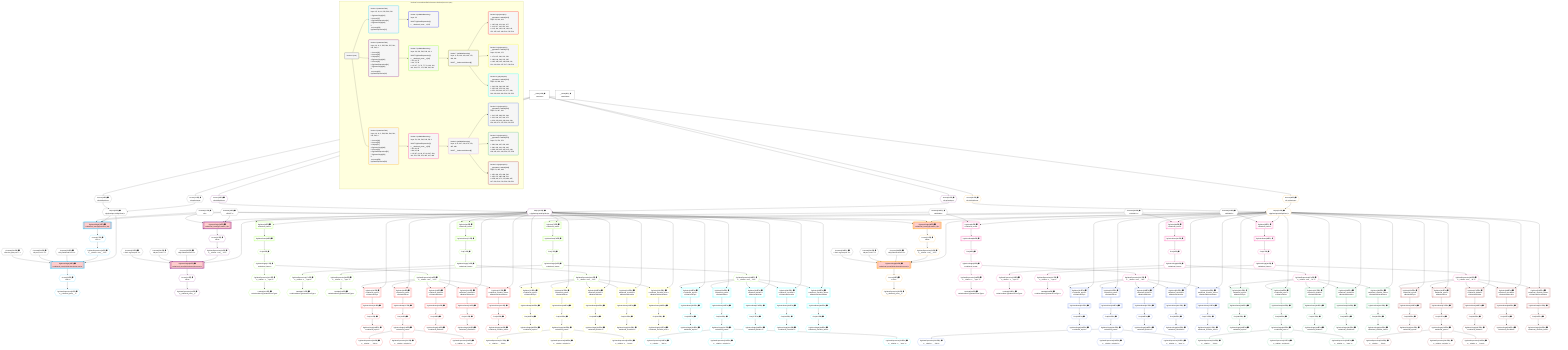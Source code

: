 %%{init: {'themeVariables': { 'fontSize': '12px'}}}%%
graph TD
    classDef path fill:#eee,stroke:#000,color:#000
    classDef plan fill:#fff,stroke-width:1px,color:#000
    classDef itemplan fill:#fff,stroke-width:2px,color:#000
    classDef unbatchedplan fill:#dff,stroke-width:1px,color:#000
    classDef sideeffectplan fill:#fcc,stroke-width:2px,color:#000
    classDef bucket fill:#f6f6f6,color:#000,stroke-width:2px,text-align:left

    subgraph "Buckets for mutations/basics/create-relational-post-no-query"
    Bucket0("Bucket 0 (root)"):::bucket
    Bucket1("Bucket 1 (mutationField)<br />Deps: 15, 10, 11, 532, 533, 534<br /><br />1: PgInsertSingle[12]<br />2: Access[17]<br />3: PgClassExpression[16]<br />4: PgInsertSingle[18]<br />5: <br />ᐳ: Access[23], PgClassExpression[22]"):::bucket
    Bucket2("Bucket 2 (mutationField)<br />Deps: 10, 11, 2, 535, 536, 537, 541, 542, 543, 4<br /><br />1: Access[31]<br />2: Access[32]<br />3: Object[33]<br />4: PgInsertSingle[30]<br />5: Access[35]<br />6: PgClassExpression[34]<br />7: PgInsertSingle[36]<br />8: <br />ᐳ: Access[41], PgClassExpression[40]"):::bucket
    Bucket3("Bucket 3 (mutationField)<br />Deps: 10, 11, 2, 538, 539, 540, 541, 542, 543, 4<br /><br />1: Access[49]<br />2: Access[50]<br />3: Object[51]<br />4: PgInsertSingle[48]<br />5: Access[53]<br />6: PgClassExpression[52]<br />7: PgInsertSingle[54]<br />8: <br />ᐳ: Access[59], PgClassExpression[58]"):::bucket
    Bucket4("Bucket 4 (nullableBoundary)<br />Deps: 22<br /><br />ROOT PgClassExpression{1}ᐸ__relational_posts__ᐳ[22]"):::bucket
    Bucket5("Bucket 5 (nullableBoundary)<br />Deps: 33, 541, 542, 543, 40, 4<br /><br />ROOT PgClassExpression{2}ᐸ__relational_posts__ᐳ[40]<br />1: 61, 69, 75<br />2: 66, 72, 78<br />ᐳ: 65, 67, 71, 73, 77, 79, 100, 102, 103, 169, 171, 172, 238, 240, 241"):::bucket
    Bucket6("Bucket 6 (nullableBoundary)<br />Deps: 51, 541, 542, 543, 58, 4<br /><br />ROOT PgClassExpression{3}ᐸ__relational_posts__ᐳ[58]<br />1: 81, 89, 95<br />2: 86, 92, 98<br />ᐳ: 85, 87, 91, 93, 97, 99, 307, 309, 310, 376, 378, 379, 445, 447, 448"):::bucket
    Bucket7("Bucket 7 (nullableBoundary)<br />Deps: 4, 33, 100, 103, 169, 172, 238, 241<br /><br />ROOT __ValueᐸrootValueᐳ[4]"):::bucket
    Bucket8("Bucket 8 (nullableBoundary)<br />Deps: 4, 51, 307, 310, 376, 379, 445, 448<br /><br />ROOT __ValueᐸrootValueᐳ[4]"):::bucket
    Bucket9("Bucket 9 (polymorphic)<br />__typename: Lambda[103]<br />Deps: 33, 100, 103<br /><br />1: 105, 118, 131, 144, 157<br />2: 114, 127, 140, 153, 166<br />ᐳ: 113, 116, 126, 129, 139, 142, 152, 155, 165, 168, 514, 515, 516"):::bucket
    Bucket10("Bucket 10 (polymorphic)<br />__typename: Lambda[172]<br />Deps: 33, 169, 172<br /><br />1: 174, 187, 200, 213, 226<br />2: 183, 196, 209, 222, 235<br />ᐳ: 182, 185, 195, 198, 208, 211, 221, 224, 234, 237, 517, 518, 519"):::bucket
    Bucket11("Bucket 11 (polymorphic)<br />__typename: Lambda[241]<br />Deps: 33, 238, 241<br /><br />1: 243, 256, 269, 282, 295<br />2: 252, 265, 278, 291, 304<br />ᐳ: 251, 254, 264, 267, 277, 280, 290, 293, 303, 306, 520, 521, 522"):::bucket
    Bucket12("Bucket 12 (polymorphic)<br />__typename: Lambda[310]<br />Deps: 51, 307, 310<br /><br />1: 312, 325, 338, 351, 364<br />2: 321, 334, 347, 360, 373<br />ᐳ: 320, 323, 333, 336, 346, 349, 359, 362, 372, 375, 523, 524, 525"):::bucket
    Bucket13("Bucket 13 (polymorphic)<br />__typename: Lambda[379]<br />Deps: 51, 376, 379<br /><br />1: 381, 394, 407, 420, 433<br />2: 390, 403, 416, 429, 442<br />ᐳ: 389, 392, 402, 405, 415, 418, 428, 431, 441, 444, 526, 527, 528"):::bucket
    Bucket14("Bucket 14 (polymorphic)<br />__typename: Lambda[448]<br />Deps: 51, 445, 448<br /><br />1: 450, 463, 476, 489, 502<br />2: 459, 472, 485, 498, 511<br />ᐳ: 458, 461, 471, 474, 484, 487, 497, 500, 510, 513, 529, 530, 531"):::bucket
    end
    Bucket0 --> Bucket1 & Bucket2 & Bucket3
    Bucket1 --> Bucket4
    Bucket2 --> Bucket5
    Bucket3 --> Bucket6
    Bucket5 --> Bucket7
    Bucket6 --> Bucket8
    Bucket7 --> Bucket9 & Bucket10 & Bucket11
    Bucket8 --> Bucket12 & Bucket13 & Bucket14

    %% plan dependencies
    Object15{{"Object[15∈0] ➊<br />ᐸ{pgSettings,withPgClient}ᐳ"}}:::plan
    Access13{{"Access[13∈0] ➊<br />ᐸ2.pgSettingsᐳ"}}:::plan
    Access14{{"Access[14∈0] ➊<br />ᐸ2.withPgClientᐳ"}}:::plan
    Access13 & Access14 --> Object15
    __Value2["__Value[2∈0] ➊<br />ᐸcontextᐳ"]:::plan
    __Value2 --> Access13
    __Value2 --> Access14
    __Value4["__Value[4∈0] ➊<br />ᐸrootValueᐳ"]:::plan
    Constant10{{"Constant[10∈0] ➊<br />ᐸ'POST'ᐳ"}}:::plan
    Constant11{{"Constant[11∈0] ➊<br />ᐸ2ᐳ"}}:::plan
    Constant532{{"Constant[532∈0] ➊<br />ᐸ'My Relational Post 1'ᐳ"}}:::plan
    Constant533{{"Constant[533∈0] ➊<br />ᐸ'A post, innit? 1'ᐳ"}}:::plan
    Constant534{{"Constant[534∈0] ➊<br />ᐸ'Such a great post. 1'ᐳ"}}:::plan
    Constant535{{"Constant[535∈0] ➊<br />ᐸ'My Relational Post 2'ᐳ"}}:::plan
    Constant536{{"Constant[536∈0] ➊<br />ᐸ'A post, innit? 2'ᐳ"}}:::plan
    Constant537{{"Constant[537∈0] ➊<br />ᐸ'Such a great post. 2'ᐳ"}}:::plan
    Constant538{{"Constant[538∈0] ➊<br />ᐸ'My Relational Post 3'ᐳ"}}:::plan
    Constant539{{"Constant[539∈0] ➊<br />ᐸ'A post, innit? 3'ᐳ"}}:::plan
    Constant540{{"Constant[540∈0] ➊<br />ᐸ'Such a great post. 3'ᐳ"}}:::plan
    Constant541{{"Constant[541∈0] ➊<br />ᐸ1000000ᐳ"}}:::plan
    Constant542{{"Constant[542∈0] ➊<br />ᐸ1000001ᐳ"}}:::plan
    Constant543{{"Constant[543∈0] ➊<br />ᐸ1000002ᐳ"}}:::plan
    PgInsertSingle18[["PgInsertSingle[18∈1] ➊<br />ᐸrelational_posts(id,title,description,note)ᐳ"]]:::sideeffectplan
    PgClassExpression16{{"PgClassExpression[16∈1] ➊<br />ᐸ__relation...ems__.”id”ᐳ"}}:::plan
    Object15 & PgClassExpression16 & Constant532 & Constant533 & Constant534 --> PgInsertSingle18
    PgInsertSingle12[["PgInsertSingle[12∈1] ➊<br />ᐸrelational_items(type,author_id)ᐳ"]]:::sideeffectplan
    Object15 & Constant10 & Constant11 --> PgInsertSingle12
    Access17{{"Access[17∈1] ➊<br />ᐸ12.tᐳ"}}:::plan
    Access17 --> PgClassExpression16
    PgInsertSingle12 --> Access17
    PgClassExpression22{{"PgClassExpression[22∈1] ➊<br />ᐸ__relational_posts__ᐳ"}}:::plan
    Access23{{"Access[23∈1] ➊<br />ᐸ18.tᐳ"}}:::plan
    Access23 --> PgClassExpression22
    PgInsertSingle18 --> Access23
    PgInsertSingle36[["PgInsertSingle[36∈2] ➊<br />ᐸrelational_posts(id,title,description,note)ᐳ"]]:::sideeffectplan
    Object33{{"Object[33∈2] ➊<br />ᐸ{pgSettings,withPgClient}ᐳ"}}:::plan
    PgClassExpression34{{"PgClassExpression[34∈2] ➊<br />ᐸ__relation...ems__.”id”ᐳ"}}:::plan
    Object33 & PgClassExpression34 & Constant535 & Constant536 & Constant537 --> PgInsertSingle36
    PgInsertSingle30[["PgInsertSingle[30∈2] ➊<br />ᐸrelational_items(type,author_id)ᐳ"]]:::sideeffectplan
    Object33 & Constant10 & Constant11 --> PgInsertSingle30
    Access31{{"Access[31∈2] ➊<br />ᐸ2.pgSettingsᐳ"}}:::plan
    Access32{{"Access[32∈2] ➊<br />ᐸ2.withPgClientᐳ"}}:::plan
    Access31 & Access32 --> Object33
    __Value2 --> Access31
    __Value2 --> Access32
    Access35{{"Access[35∈2] ➊<br />ᐸ30.tᐳ"}}:::plan
    Access35 --> PgClassExpression34
    PgInsertSingle30 --> Access35
    PgClassExpression40{{"PgClassExpression[40∈2] ➊<br />ᐸ__relational_posts__ᐳ"}}:::plan
    Access41{{"Access[41∈2] ➊<br />ᐸ36.tᐳ"}}:::plan
    Access41 --> PgClassExpression40
    PgInsertSingle36 --> Access41
    PgSelect61[["PgSelect[61∈5] ➊<br />ᐸrelational_itemsᐳ"]]:::plan
    Object33 & Constant541 --> PgSelect61
    PgSelect69[["PgSelect[69∈5] ➊<br />ᐸrelational_itemsᐳ"]]:::plan
    Object33 & Constant542 --> PgSelect69
    PgSelect75[["PgSelect[75∈5] ➊<br />ᐸrelational_itemsᐳ"]]:::plan
    Object33 & Constant543 --> PgSelect75
    First65{{"First[65∈5] ➊"}}:::plan
    PgSelectRows66[["PgSelectRows[66∈5] ➊"]]:::plan
    PgSelectRows66 --> First65
    PgSelect61 --> PgSelectRows66
    PgSelectSingle67{{"PgSelectSingle[67∈5] ➊<br />ᐸrelational_itemsᐳ"}}:::plan
    First65 --> PgSelectSingle67
    First71{{"First[71∈5] ➊"}}:::plan
    PgSelectRows72[["PgSelectRows[72∈5] ➊"]]:::plan
    PgSelectRows72 --> First71
    PgSelect69 --> PgSelectRows72
    PgSelectSingle73{{"PgSelectSingle[73∈5] ➊<br />ᐸrelational_itemsᐳ"}}:::plan
    First71 --> PgSelectSingle73
    First77{{"First[77∈5] ➊"}}:::plan
    PgSelectRows78[["PgSelectRows[78∈5] ➊"]]:::plan
    PgSelectRows78 --> First77
    PgSelect75 --> PgSelectRows78
    PgSelectSingle79{{"PgSelectSingle[79∈5] ➊<br />ᐸrelational_itemsᐳ"}}:::plan
    First77 --> PgSelectSingle79
    PgClassExpression100{{"PgClassExpression[100∈5] ➊<br />ᐸ__relation...ems__.”id”ᐳ"}}:::plan
    PgSelectSingle67 --> PgClassExpression100
    PgClassExpression102{{"PgClassExpression[102∈5] ➊<br />ᐸ__relation...s__.”type”ᐳ"}}:::plan
    PgSelectSingle67 --> PgClassExpression102
    Lambda103{{"Lambda[103∈5] ➊<br />ᐸrelationalItemTypeNameFromTypeᐳ"}}:::plan
    PgClassExpression102 --> Lambda103
    PgClassExpression169{{"PgClassExpression[169∈5] ➊<br />ᐸ__relation...ems__.”id”ᐳ"}}:::plan
    PgSelectSingle73 --> PgClassExpression169
    PgClassExpression171{{"PgClassExpression[171∈5] ➊<br />ᐸ__relation...s__.”type”ᐳ"}}:::plan
    PgSelectSingle73 --> PgClassExpression171
    Lambda172{{"Lambda[172∈5] ➊<br />ᐸrelationalItemTypeNameFromTypeᐳ"}}:::plan
    PgClassExpression171 --> Lambda172
    PgClassExpression238{{"PgClassExpression[238∈5] ➊<br />ᐸ__relation...ems__.”id”ᐳ"}}:::plan
    PgSelectSingle79 --> PgClassExpression238
    PgClassExpression240{{"PgClassExpression[240∈5] ➊<br />ᐸ__relation...s__.”type”ᐳ"}}:::plan
    PgSelectSingle79 --> PgClassExpression240
    Lambda241{{"Lambda[241∈5] ➊<br />ᐸrelationalItemTypeNameFromTypeᐳ"}}:::plan
    PgClassExpression240 --> Lambda241
    PgSelect105[["PgSelect[105∈9] ➊<br />ᐸrelational_topicsᐳ<br />ᐳRelationalTopic"]]:::plan
    Object33 & PgClassExpression100 --> PgSelect105
    PgSelect118[["PgSelect[118∈9] ➊<br />ᐸrelational_postsᐳ<br />ᐳRelationalPost"]]:::plan
    Object33 & PgClassExpression100 --> PgSelect118
    PgSelect131[["PgSelect[131∈9] ➊<br />ᐸrelational_dividersᐳ<br />ᐳRelationalDivider"]]:::plan
    Object33 & PgClassExpression100 --> PgSelect131
    PgSelect144[["PgSelect[144∈9] ➊<br />ᐸrelational_checklistsᐳ<br />ᐳRelationalChecklist"]]:::plan
    Object33 & PgClassExpression100 --> PgSelect144
    PgSelect157[["PgSelect[157∈9] ➊<br />ᐸrelational_checklist_itemsᐳ<br />ᐳRelationalChecklistItem"]]:::plan
    Object33 & PgClassExpression100 --> PgSelect157
    First113{{"First[113∈9] ➊^"}}:::plan
    PgSelectRows114[["PgSelectRows[114∈9] ➊^"]]:::plan
    PgSelectRows114 --> First113
    PgSelect105 --> PgSelectRows114
    PgSelectSingle116{{"PgSelectSingle[116∈9] ➊^<br />ᐸrelational_topicsᐳ"}}:::plan
    First113 --> PgSelectSingle116
    First126{{"First[126∈9] ➊^"}}:::plan
    PgSelectRows127[["PgSelectRows[127∈9] ➊^"]]:::plan
    PgSelectRows127 --> First126
    PgSelect118 --> PgSelectRows127
    PgSelectSingle129{{"PgSelectSingle[129∈9] ➊^<br />ᐸrelational_postsᐳ"}}:::plan
    First126 --> PgSelectSingle129
    First139{{"First[139∈9] ➊^"}}:::plan
    PgSelectRows140[["PgSelectRows[140∈9] ➊^"]]:::plan
    PgSelectRows140 --> First139
    PgSelect131 --> PgSelectRows140
    PgSelectSingle142{{"PgSelectSingle[142∈9] ➊^<br />ᐸrelational_dividersᐳ"}}:::plan
    First139 --> PgSelectSingle142
    First152{{"First[152∈9] ➊^"}}:::plan
    PgSelectRows153[["PgSelectRows[153∈9] ➊^"]]:::plan
    PgSelectRows153 --> First152
    PgSelect144 --> PgSelectRows153
    PgSelectSingle155{{"PgSelectSingle[155∈9] ➊^<br />ᐸrelational_checklistsᐳ"}}:::plan
    First152 --> PgSelectSingle155
    First165{{"First[165∈9] ➊^"}}:::plan
    PgSelectRows166[["PgSelectRows[166∈9] ➊^"]]:::plan
    PgSelectRows166 --> First165
    PgSelect157 --> PgSelectRows166
    PgSelectSingle168{{"PgSelectSingle[168∈9] ➊^<br />ᐸrelational_checklist_itemsᐳ"}}:::plan
    First165 --> PgSelectSingle168
    PgClassExpression514{{"PgClassExpression[514∈9] ➊^<br />ᐸ__relation...__.”title”ᐳ"}}:::plan
    PgSelectSingle129 --> PgClassExpression514
    PgClassExpression515{{"PgClassExpression[515∈9] ➊^<br />ᐸ__relation...scription”ᐳ"}}:::plan
    PgSelectSingle129 --> PgClassExpression515
    PgClassExpression516{{"PgClassExpression[516∈9] ➊^<br />ᐸ__relation...s__.”note”ᐳ"}}:::plan
    PgSelectSingle129 --> PgClassExpression516
    PgSelect174[["PgSelect[174∈10] ➊<br />ᐸrelational_topicsᐳ<br />ᐳRelationalTopic"]]:::plan
    Object33 & PgClassExpression169 --> PgSelect174
    PgSelect187[["PgSelect[187∈10] ➊<br />ᐸrelational_postsᐳ<br />ᐳRelationalPost"]]:::plan
    Object33 & PgClassExpression169 --> PgSelect187
    PgSelect200[["PgSelect[200∈10] ➊<br />ᐸrelational_dividersᐳ<br />ᐳRelationalDivider"]]:::plan
    Object33 & PgClassExpression169 --> PgSelect200
    PgSelect213[["PgSelect[213∈10] ➊<br />ᐸrelational_checklistsᐳ<br />ᐳRelationalChecklist"]]:::plan
    Object33 & PgClassExpression169 --> PgSelect213
    PgSelect226[["PgSelect[226∈10] ➊<br />ᐸrelational_checklist_itemsᐳ<br />ᐳRelationalChecklistItem"]]:::plan
    Object33 & PgClassExpression169 --> PgSelect226
    First182{{"First[182∈10] ➊^"}}:::plan
    PgSelectRows183[["PgSelectRows[183∈10] ➊^"]]:::plan
    PgSelectRows183 --> First182
    PgSelect174 --> PgSelectRows183
    PgSelectSingle185{{"PgSelectSingle[185∈10] ➊^<br />ᐸrelational_topicsᐳ"}}:::plan
    First182 --> PgSelectSingle185
    First195{{"First[195∈10] ➊^"}}:::plan
    PgSelectRows196[["PgSelectRows[196∈10] ➊^"]]:::plan
    PgSelectRows196 --> First195
    PgSelect187 --> PgSelectRows196
    PgSelectSingle198{{"PgSelectSingle[198∈10] ➊^<br />ᐸrelational_postsᐳ"}}:::plan
    First195 --> PgSelectSingle198
    First208{{"First[208∈10] ➊^"}}:::plan
    PgSelectRows209[["PgSelectRows[209∈10] ➊^"]]:::plan
    PgSelectRows209 --> First208
    PgSelect200 --> PgSelectRows209
    PgSelectSingle211{{"PgSelectSingle[211∈10] ➊^<br />ᐸrelational_dividersᐳ"}}:::plan
    First208 --> PgSelectSingle211
    First221{{"First[221∈10] ➊^"}}:::plan
    PgSelectRows222[["PgSelectRows[222∈10] ➊^"]]:::plan
    PgSelectRows222 --> First221
    PgSelect213 --> PgSelectRows222
    PgSelectSingle224{{"PgSelectSingle[224∈10] ➊^<br />ᐸrelational_checklistsᐳ"}}:::plan
    First221 --> PgSelectSingle224
    First234{{"First[234∈10] ➊^"}}:::plan
    PgSelectRows235[["PgSelectRows[235∈10] ➊^"]]:::plan
    PgSelectRows235 --> First234
    PgSelect226 --> PgSelectRows235
    PgSelectSingle237{{"PgSelectSingle[237∈10] ➊^<br />ᐸrelational_checklist_itemsᐳ"}}:::plan
    First234 --> PgSelectSingle237
    PgClassExpression517{{"PgClassExpression[517∈10] ➊^<br />ᐸ__relation...__.”title”ᐳ"}}:::plan
    PgSelectSingle198 --> PgClassExpression517
    PgClassExpression518{{"PgClassExpression[518∈10] ➊^<br />ᐸ__relation...scription”ᐳ"}}:::plan
    PgSelectSingle198 --> PgClassExpression518
    PgClassExpression519{{"PgClassExpression[519∈10] ➊^<br />ᐸ__relation...s__.”note”ᐳ"}}:::plan
    PgSelectSingle198 --> PgClassExpression519
    PgSelect243[["PgSelect[243∈11] ➊<br />ᐸrelational_topicsᐳ<br />ᐳRelationalTopic"]]:::plan
    Object33 & PgClassExpression238 --> PgSelect243
    PgSelect256[["PgSelect[256∈11] ➊<br />ᐸrelational_postsᐳ<br />ᐳRelationalPost"]]:::plan
    Object33 & PgClassExpression238 --> PgSelect256
    PgSelect269[["PgSelect[269∈11] ➊<br />ᐸrelational_dividersᐳ<br />ᐳRelationalDivider"]]:::plan
    Object33 & PgClassExpression238 --> PgSelect269
    PgSelect282[["PgSelect[282∈11] ➊<br />ᐸrelational_checklistsᐳ<br />ᐳRelationalChecklist"]]:::plan
    Object33 & PgClassExpression238 --> PgSelect282
    PgSelect295[["PgSelect[295∈11] ➊<br />ᐸrelational_checklist_itemsᐳ<br />ᐳRelationalChecklistItem"]]:::plan
    Object33 & PgClassExpression238 --> PgSelect295
    First251{{"First[251∈11] ➊^"}}:::plan
    PgSelectRows252[["PgSelectRows[252∈11] ➊^"]]:::plan
    PgSelectRows252 --> First251
    PgSelect243 --> PgSelectRows252
    PgSelectSingle254{{"PgSelectSingle[254∈11] ➊^<br />ᐸrelational_topicsᐳ"}}:::plan
    First251 --> PgSelectSingle254
    First264{{"First[264∈11] ➊^"}}:::plan
    PgSelectRows265[["PgSelectRows[265∈11] ➊^"]]:::plan
    PgSelectRows265 --> First264
    PgSelect256 --> PgSelectRows265
    PgSelectSingle267{{"PgSelectSingle[267∈11] ➊^<br />ᐸrelational_postsᐳ"}}:::plan
    First264 --> PgSelectSingle267
    First277{{"First[277∈11] ➊^"}}:::plan
    PgSelectRows278[["PgSelectRows[278∈11] ➊^"]]:::plan
    PgSelectRows278 --> First277
    PgSelect269 --> PgSelectRows278
    PgSelectSingle280{{"PgSelectSingle[280∈11] ➊^<br />ᐸrelational_dividersᐳ"}}:::plan
    First277 --> PgSelectSingle280
    First290{{"First[290∈11] ➊^"}}:::plan
    PgSelectRows291[["PgSelectRows[291∈11] ➊^"]]:::plan
    PgSelectRows291 --> First290
    PgSelect282 --> PgSelectRows291
    PgSelectSingle293{{"PgSelectSingle[293∈11] ➊^<br />ᐸrelational_checklistsᐳ"}}:::plan
    First290 --> PgSelectSingle293
    First303{{"First[303∈11] ➊^"}}:::plan
    PgSelectRows304[["PgSelectRows[304∈11] ➊^"]]:::plan
    PgSelectRows304 --> First303
    PgSelect295 --> PgSelectRows304
    PgSelectSingle306{{"PgSelectSingle[306∈11] ➊^<br />ᐸrelational_checklist_itemsᐳ"}}:::plan
    First303 --> PgSelectSingle306
    PgClassExpression520{{"PgClassExpression[520∈11] ➊^<br />ᐸ__relation...__.”title”ᐳ"}}:::plan
    PgSelectSingle267 --> PgClassExpression520
    PgClassExpression521{{"PgClassExpression[521∈11] ➊^<br />ᐸ__relation...scription”ᐳ"}}:::plan
    PgSelectSingle267 --> PgClassExpression521
    PgClassExpression522{{"PgClassExpression[522∈11] ➊^<br />ᐸ__relation...s__.”note”ᐳ"}}:::plan
    PgSelectSingle267 --> PgClassExpression522
    PgInsertSingle54[["PgInsertSingle[54∈3] ➊<br />ᐸrelational_posts(id,title,description,note)ᐳ"]]:::sideeffectplan
    Object51{{"Object[51∈3] ➊<br />ᐸ{pgSettings,withPgClient}ᐳ"}}:::plan
    PgClassExpression52{{"PgClassExpression[52∈3] ➊<br />ᐸ__relation...ems__.”id”ᐳ"}}:::plan
    Object51 & PgClassExpression52 & Constant538 & Constant539 & Constant540 --> PgInsertSingle54
    PgInsertSingle48[["PgInsertSingle[48∈3] ➊<br />ᐸrelational_items(type,author_id)ᐳ"]]:::sideeffectplan
    Object51 & Constant10 & Constant11 --> PgInsertSingle48
    Access49{{"Access[49∈3] ➊<br />ᐸ2.pgSettingsᐳ"}}:::plan
    Access50{{"Access[50∈3] ➊<br />ᐸ2.withPgClientᐳ"}}:::plan
    Access49 & Access50 --> Object51
    __Value2 --> Access49
    __Value2 --> Access50
    Access53{{"Access[53∈3] ➊<br />ᐸ48.tᐳ"}}:::plan
    Access53 --> PgClassExpression52
    PgInsertSingle48 --> Access53
    PgClassExpression58{{"PgClassExpression[58∈3] ➊<br />ᐸ__relational_posts__ᐳ"}}:::plan
    Access59{{"Access[59∈3] ➊<br />ᐸ54.tᐳ"}}:::plan
    Access59 --> PgClassExpression58
    PgInsertSingle54 --> Access59
    PgSelect81[["PgSelect[81∈6] ➊<br />ᐸrelational_itemsᐳ"]]:::plan
    Object51 & Constant541 --> PgSelect81
    PgSelect89[["PgSelect[89∈6] ➊<br />ᐸrelational_itemsᐳ"]]:::plan
    Object51 & Constant542 --> PgSelect89
    PgSelect95[["PgSelect[95∈6] ➊<br />ᐸrelational_itemsᐳ"]]:::plan
    Object51 & Constant543 --> PgSelect95
    First85{{"First[85∈6] ➊"}}:::plan
    PgSelectRows86[["PgSelectRows[86∈6] ➊"]]:::plan
    PgSelectRows86 --> First85
    PgSelect81 --> PgSelectRows86
    PgSelectSingle87{{"PgSelectSingle[87∈6] ➊<br />ᐸrelational_itemsᐳ"}}:::plan
    First85 --> PgSelectSingle87
    First91{{"First[91∈6] ➊"}}:::plan
    PgSelectRows92[["PgSelectRows[92∈6] ➊"]]:::plan
    PgSelectRows92 --> First91
    PgSelect89 --> PgSelectRows92
    PgSelectSingle93{{"PgSelectSingle[93∈6] ➊<br />ᐸrelational_itemsᐳ"}}:::plan
    First91 --> PgSelectSingle93
    First97{{"First[97∈6] ➊"}}:::plan
    PgSelectRows98[["PgSelectRows[98∈6] ➊"]]:::plan
    PgSelectRows98 --> First97
    PgSelect95 --> PgSelectRows98
    PgSelectSingle99{{"PgSelectSingle[99∈6] ➊<br />ᐸrelational_itemsᐳ"}}:::plan
    First97 --> PgSelectSingle99
    PgClassExpression307{{"PgClassExpression[307∈6] ➊<br />ᐸ__relation...ems__.”id”ᐳ"}}:::plan
    PgSelectSingle87 --> PgClassExpression307
    PgClassExpression309{{"PgClassExpression[309∈6] ➊<br />ᐸ__relation...s__.”type”ᐳ"}}:::plan
    PgSelectSingle87 --> PgClassExpression309
    Lambda310{{"Lambda[310∈6] ➊<br />ᐸrelationalItemTypeNameFromTypeᐳ"}}:::plan
    PgClassExpression309 --> Lambda310
    PgClassExpression376{{"PgClassExpression[376∈6] ➊<br />ᐸ__relation...ems__.”id”ᐳ"}}:::plan
    PgSelectSingle93 --> PgClassExpression376
    PgClassExpression378{{"PgClassExpression[378∈6] ➊<br />ᐸ__relation...s__.”type”ᐳ"}}:::plan
    PgSelectSingle93 --> PgClassExpression378
    Lambda379{{"Lambda[379∈6] ➊<br />ᐸrelationalItemTypeNameFromTypeᐳ"}}:::plan
    PgClassExpression378 --> Lambda379
    PgClassExpression445{{"PgClassExpression[445∈6] ➊<br />ᐸ__relation...ems__.”id”ᐳ"}}:::plan
    PgSelectSingle99 --> PgClassExpression445
    PgClassExpression447{{"PgClassExpression[447∈6] ➊<br />ᐸ__relation...s__.”type”ᐳ"}}:::plan
    PgSelectSingle99 --> PgClassExpression447
    Lambda448{{"Lambda[448∈6] ➊<br />ᐸrelationalItemTypeNameFromTypeᐳ"}}:::plan
    PgClassExpression447 --> Lambda448
    PgSelect312[["PgSelect[312∈12] ➊<br />ᐸrelational_topicsᐳ<br />ᐳRelationalTopic"]]:::plan
    Object51 & PgClassExpression307 --> PgSelect312
    PgSelect325[["PgSelect[325∈12] ➊<br />ᐸrelational_postsᐳ<br />ᐳRelationalPost"]]:::plan
    Object51 & PgClassExpression307 --> PgSelect325
    PgSelect338[["PgSelect[338∈12] ➊<br />ᐸrelational_dividersᐳ<br />ᐳRelationalDivider"]]:::plan
    Object51 & PgClassExpression307 --> PgSelect338
    PgSelect351[["PgSelect[351∈12] ➊<br />ᐸrelational_checklistsᐳ<br />ᐳRelationalChecklist"]]:::plan
    Object51 & PgClassExpression307 --> PgSelect351
    PgSelect364[["PgSelect[364∈12] ➊<br />ᐸrelational_checklist_itemsᐳ<br />ᐳRelationalChecklistItem"]]:::plan
    Object51 & PgClassExpression307 --> PgSelect364
    First320{{"First[320∈12] ➊^"}}:::plan
    PgSelectRows321[["PgSelectRows[321∈12] ➊^"]]:::plan
    PgSelectRows321 --> First320
    PgSelect312 --> PgSelectRows321
    PgSelectSingle323{{"PgSelectSingle[323∈12] ➊^<br />ᐸrelational_topicsᐳ"}}:::plan
    First320 --> PgSelectSingle323
    First333{{"First[333∈12] ➊^"}}:::plan
    PgSelectRows334[["PgSelectRows[334∈12] ➊^"]]:::plan
    PgSelectRows334 --> First333
    PgSelect325 --> PgSelectRows334
    PgSelectSingle336{{"PgSelectSingle[336∈12] ➊^<br />ᐸrelational_postsᐳ"}}:::plan
    First333 --> PgSelectSingle336
    First346{{"First[346∈12] ➊^"}}:::plan
    PgSelectRows347[["PgSelectRows[347∈12] ➊^"]]:::plan
    PgSelectRows347 --> First346
    PgSelect338 --> PgSelectRows347
    PgSelectSingle349{{"PgSelectSingle[349∈12] ➊^<br />ᐸrelational_dividersᐳ"}}:::plan
    First346 --> PgSelectSingle349
    First359{{"First[359∈12] ➊^"}}:::plan
    PgSelectRows360[["PgSelectRows[360∈12] ➊^"]]:::plan
    PgSelectRows360 --> First359
    PgSelect351 --> PgSelectRows360
    PgSelectSingle362{{"PgSelectSingle[362∈12] ➊^<br />ᐸrelational_checklistsᐳ"}}:::plan
    First359 --> PgSelectSingle362
    First372{{"First[372∈12] ➊^"}}:::plan
    PgSelectRows373[["PgSelectRows[373∈12] ➊^"]]:::plan
    PgSelectRows373 --> First372
    PgSelect364 --> PgSelectRows373
    PgSelectSingle375{{"PgSelectSingle[375∈12] ➊^<br />ᐸrelational_checklist_itemsᐳ"}}:::plan
    First372 --> PgSelectSingle375
    PgClassExpression523{{"PgClassExpression[523∈12] ➊^<br />ᐸ__relation...__.”title”ᐳ"}}:::plan
    PgSelectSingle336 --> PgClassExpression523
    PgClassExpression524{{"PgClassExpression[524∈12] ➊^<br />ᐸ__relation...scription”ᐳ"}}:::plan
    PgSelectSingle336 --> PgClassExpression524
    PgClassExpression525{{"PgClassExpression[525∈12] ➊^<br />ᐸ__relation...s__.”note”ᐳ"}}:::plan
    PgSelectSingle336 --> PgClassExpression525
    PgSelect381[["PgSelect[381∈13] ➊<br />ᐸrelational_topicsᐳ<br />ᐳRelationalTopic"]]:::plan
    Object51 & PgClassExpression376 --> PgSelect381
    PgSelect394[["PgSelect[394∈13] ➊<br />ᐸrelational_postsᐳ<br />ᐳRelationalPost"]]:::plan
    Object51 & PgClassExpression376 --> PgSelect394
    PgSelect407[["PgSelect[407∈13] ➊<br />ᐸrelational_dividersᐳ<br />ᐳRelationalDivider"]]:::plan
    Object51 & PgClassExpression376 --> PgSelect407
    PgSelect420[["PgSelect[420∈13] ➊<br />ᐸrelational_checklistsᐳ<br />ᐳRelationalChecklist"]]:::plan
    Object51 & PgClassExpression376 --> PgSelect420
    PgSelect433[["PgSelect[433∈13] ➊<br />ᐸrelational_checklist_itemsᐳ<br />ᐳRelationalChecklistItem"]]:::plan
    Object51 & PgClassExpression376 --> PgSelect433
    First389{{"First[389∈13] ➊^"}}:::plan
    PgSelectRows390[["PgSelectRows[390∈13] ➊^"]]:::plan
    PgSelectRows390 --> First389
    PgSelect381 --> PgSelectRows390
    PgSelectSingle392{{"PgSelectSingle[392∈13] ➊^<br />ᐸrelational_topicsᐳ"}}:::plan
    First389 --> PgSelectSingle392
    First402{{"First[402∈13] ➊^"}}:::plan
    PgSelectRows403[["PgSelectRows[403∈13] ➊^"]]:::plan
    PgSelectRows403 --> First402
    PgSelect394 --> PgSelectRows403
    PgSelectSingle405{{"PgSelectSingle[405∈13] ➊^<br />ᐸrelational_postsᐳ"}}:::plan
    First402 --> PgSelectSingle405
    First415{{"First[415∈13] ➊^"}}:::plan
    PgSelectRows416[["PgSelectRows[416∈13] ➊^"]]:::plan
    PgSelectRows416 --> First415
    PgSelect407 --> PgSelectRows416
    PgSelectSingle418{{"PgSelectSingle[418∈13] ➊^<br />ᐸrelational_dividersᐳ"}}:::plan
    First415 --> PgSelectSingle418
    First428{{"First[428∈13] ➊^"}}:::plan
    PgSelectRows429[["PgSelectRows[429∈13] ➊^"]]:::plan
    PgSelectRows429 --> First428
    PgSelect420 --> PgSelectRows429
    PgSelectSingle431{{"PgSelectSingle[431∈13] ➊^<br />ᐸrelational_checklistsᐳ"}}:::plan
    First428 --> PgSelectSingle431
    First441{{"First[441∈13] ➊^"}}:::plan
    PgSelectRows442[["PgSelectRows[442∈13] ➊^"]]:::plan
    PgSelectRows442 --> First441
    PgSelect433 --> PgSelectRows442
    PgSelectSingle444{{"PgSelectSingle[444∈13] ➊^<br />ᐸrelational_checklist_itemsᐳ"}}:::plan
    First441 --> PgSelectSingle444
    PgClassExpression526{{"PgClassExpression[526∈13] ➊^<br />ᐸ__relation...__.”title”ᐳ"}}:::plan
    PgSelectSingle405 --> PgClassExpression526
    PgClassExpression527{{"PgClassExpression[527∈13] ➊^<br />ᐸ__relation...scription”ᐳ"}}:::plan
    PgSelectSingle405 --> PgClassExpression527
    PgClassExpression528{{"PgClassExpression[528∈13] ➊^<br />ᐸ__relation...s__.”note”ᐳ"}}:::plan
    PgSelectSingle405 --> PgClassExpression528
    PgSelect450[["PgSelect[450∈14] ➊<br />ᐸrelational_topicsᐳ<br />ᐳRelationalTopic"]]:::plan
    Object51 & PgClassExpression445 --> PgSelect450
    PgSelect463[["PgSelect[463∈14] ➊<br />ᐸrelational_postsᐳ<br />ᐳRelationalPost"]]:::plan
    Object51 & PgClassExpression445 --> PgSelect463
    PgSelect476[["PgSelect[476∈14] ➊<br />ᐸrelational_dividersᐳ<br />ᐳRelationalDivider"]]:::plan
    Object51 & PgClassExpression445 --> PgSelect476
    PgSelect489[["PgSelect[489∈14] ➊<br />ᐸrelational_checklistsᐳ<br />ᐳRelationalChecklist"]]:::plan
    Object51 & PgClassExpression445 --> PgSelect489
    PgSelect502[["PgSelect[502∈14] ➊<br />ᐸrelational_checklist_itemsᐳ<br />ᐳRelationalChecklistItem"]]:::plan
    Object51 & PgClassExpression445 --> PgSelect502
    First458{{"First[458∈14] ➊^"}}:::plan
    PgSelectRows459[["PgSelectRows[459∈14] ➊^"]]:::plan
    PgSelectRows459 --> First458
    PgSelect450 --> PgSelectRows459
    PgSelectSingle461{{"PgSelectSingle[461∈14] ➊^<br />ᐸrelational_topicsᐳ"}}:::plan
    First458 --> PgSelectSingle461
    First471{{"First[471∈14] ➊^"}}:::plan
    PgSelectRows472[["PgSelectRows[472∈14] ➊^"]]:::plan
    PgSelectRows472 --> First471
    PgSelect463 --> PgSelectRows472
    PgSelectSingle474{{"PgSelectSingle[474∈14] ➊^<br />ᐸrelational_postsᐳ"}}:::plan
    First471 --> PgSelectSingle474
    First484{{"First[484∈14] ➊^"}}:::plan
    PgSelectRows485[["PgSelectRows[485∈14] ➊^"]]:::plan
    PgSelectRows485 --> First484
    PgSelect476 --> PgSelectRows485
    PgSelectSingle487{{"PgSelectSingle[487∈14] ➊^<br />ᐸrelational_dividersᐳ"}}:::plan
    First484 --> PgSelectSingle487
    First497{{"First[497∈14] ➊^"}}:::plan
    PgSelectRows498[["PgSelectRows[498∈14] ➊^"]]:::plan
    PgSelectRows498 --> First497
    PgSelect489 --> PgSelectRows498
    PgSelectSingle500{{"PgSelectSingle[500∈14] ➊^<br />ᐸrelational_checklistsᐳ"}}:::plan
    First497 --> PgSelectSingle500
    First510{{"First[510∈14] ➊^"}}:::plan
    PgSelectRows511[["PgSelectRows[511∈14] ➊^"]]:::plan
    PgSelectRows511 --> First510
    PgSelect502 --> PgSelectRows511
    PgSelectSingle513{{"PgSelectSingle[513∈14] ➊^<br />ᐸrelational_checklist_itemsᐳ"}}:::plan
    First510 --> PgSelectSingle513
    PgClassExpression529{{"PgClassExpression[529∈14] ➊^<br />ᐸ__relation...__.”title”ᐳ"}}:::plan
    PgSelectSingle474 --> PgClassExpression529
    PgClassExpression530{{"PgClassExpression[530∈14] ➊^<br />ᐸ__relation...scription”ᐳ"}}:::plan
    PgSelectSingle474 --> PgClassExpression530
    PgClassExpression531{{"PgClassExpression[531∈14] ➊^<br />ᐸ__relation...s__.”note”ᐳ"}}:::plan
    PgSelectSingle474 --> PgClassExpression531

    %% define steps
    classDef bucket0 stroke:#696969
    class Bucket0,__Value2,__Value4,Constant10,Constant11,Access13,Access14,Object15,Constant532,Constant533,Constant534,Constant535,Constant536,Constant537,Constant538,Constant539,Constant540,Constant541,Constant542,Constant543 bucket0
    classDef bucket1 stroke:#00bfff
    class Bucket1,PgInsertSingle12,PgClassExpression16,Access17,PgInsertSingle18,PgClassExpression22,Access23 bucket1
    classDef bucket2 stroke:#7f007f
    class Bucket2,PgInsertSingle30,Access31,Access32,Object33,PgClassExpression34,Access35,PgInsertSingle36,PgClassExpression40,Access41 bucket2
    classDef bucket3 stroke:#ffa500
    class Bucket3,PgInsertSingle48,Access49,Access50,Object51,PgClassExpression52,Access53,PgInsertSingle54,PgClassExpression58,Access59 bucket3
    classDef bucket4 stroke:#0000ff
    class Bucket4 bucket4
    classDef bucket5 stroke:#7fff00
    class Bucket5,PgSelect61,First65,PgSelectRows66,PgSelectSingle67,PgSelect69,First71,PgSelectRows72,PgSelectSingle73,PgSelect75,First77,PgSelectRows78,PgSelectSingle79,PgClassExpression100,PgClassExpression102,Lambda103,PgClassExpression169,PgClassExpression171,Lambda172,PgClassExpression238,PgClassExpression240,Lambda241 bucket5
    classDef bucket6 stroke:#ff1493
    class Bucket6,PgSelect81,First85,PgSelectRows86,PgSelectSingle87,PgSelect89,First91,PgSelectRows92,PgSelectSingle93,PgSelect95,First97,PgSelectRows98,PgSelectSingle99,PgClassExpression307,PgClassExpression309,Lambda310,PgClassExpression376,PgClassExpression378,Lambda379,PgClassExpression445,PgClassExpression447,Lambda448 bucket6
    classDef bucket7 stroke:#808000
    class Bucket7 bucket7
    classDef bucket8 stroke:#dda0dd
    class Bucket8 bucket8
    classDef bucket9 stroke:#ff0000
    class Bucket9,PgSelect105,First113,PgSelectRows114,PgSelectSingle116,PgSelect118,First126,PgSelectRows127,PgSelectSingle129,PgSelect131,First139,PgSelectRows140,PgSelectSingle142,PgSelect144,First152,PgSelectRows153,PgSelectSingle155,PgSelect157,First165,PgSelectRows166,PgSelectSingle168,PgClassExpression514,PgClassExpression515,PgClassExpression516 bucket9
    classDef bucket10 stroke:#ffff00
    class Bucket10,PgSelect174,First182,PgSelectRows183,PgSelectSingle185,PgSelect187,First195,PgSelectRows196,PgSelectSingle198,PgSelect200,First208,PgSelectRows209,PgSelectSingle211,PgSelect213,First221,PgSelectRows222,PgSelectSingle224,PgSelect226,First234,PgSelectRows235,PgSelectSingle237,PgClassExpression517,PgClassExpression518,PgClassExpression519 bucket10
    classDef bucket11 stroke:#00ffff
    class Bucket11,PgSelect243,First251,PgSelectRows252,PgSelectSingle254,PgSelect256,First264,PgSelectRows265,PgSelectSingle267,PgSelect269,First277,PgSelectRows278,PgSelectSingle280,PgSelect282,First290,PgSelectRows291,PgSelectSingle293,PgSelect295,First303,PgSelectRows304,PgSelectSingle306,PgClassExpression520,PgClassExpression521,PgClassExpression522 bucket11
    classDef bucket12 stroke:#4169e1
    class Bucket12,PgSelect312,First320,PgSelectRows321,PgSelectSingle323,PgSelect325,First333,PgSelectRows334,PgSelectSingle336,PgSelect338,First346,PgSelectRows347,PgSelectSingle349,PgSelect351,First359,PgSelectRows360,PgSelectSingle362,PgSelect364,First372,PgSelectRows373,PgSelectSingle375,PgClassExpression523,PgClassExpression524,PgClassExpression525 bucket12
    classDef bucket13 stroke:#3cb371
    class Bucket13,PgSelect381,First389,PgSelectRows390,PgSelectSingle392,PgSelect394,First402,PgSelectRows403,PgSelectSingle405,PgSelect407,First415,PgSelectRows416,PgSelectSingle418,PgSelect420,First428,PgSelectRows429,PgSelectSingle431,PgSelect433,First441,PgSelectRows442,PgSelectSingle444,PgClassExpression526,PgClassExpression527,PgClassExpression528 bucket13
    classDef bucket14 stroke:#a52a2a
    class Bucket14,PgSelect450,First458,PgSelectRows459,PgSelectSingle461,PgSelect463,First471,PgSelectRows472,PgSelectSingle474,PgSelect476,First484,PgSelectRows485,PgSelectSingle487,PgSelect489,First497,PgSelectRows498,PgSelectSingle500,PgSelect502,First510,PgSelectRows511,PgSelectSingle513,PgClassExpression529,PgClassExpression530,PgClassExpression531 bucket14